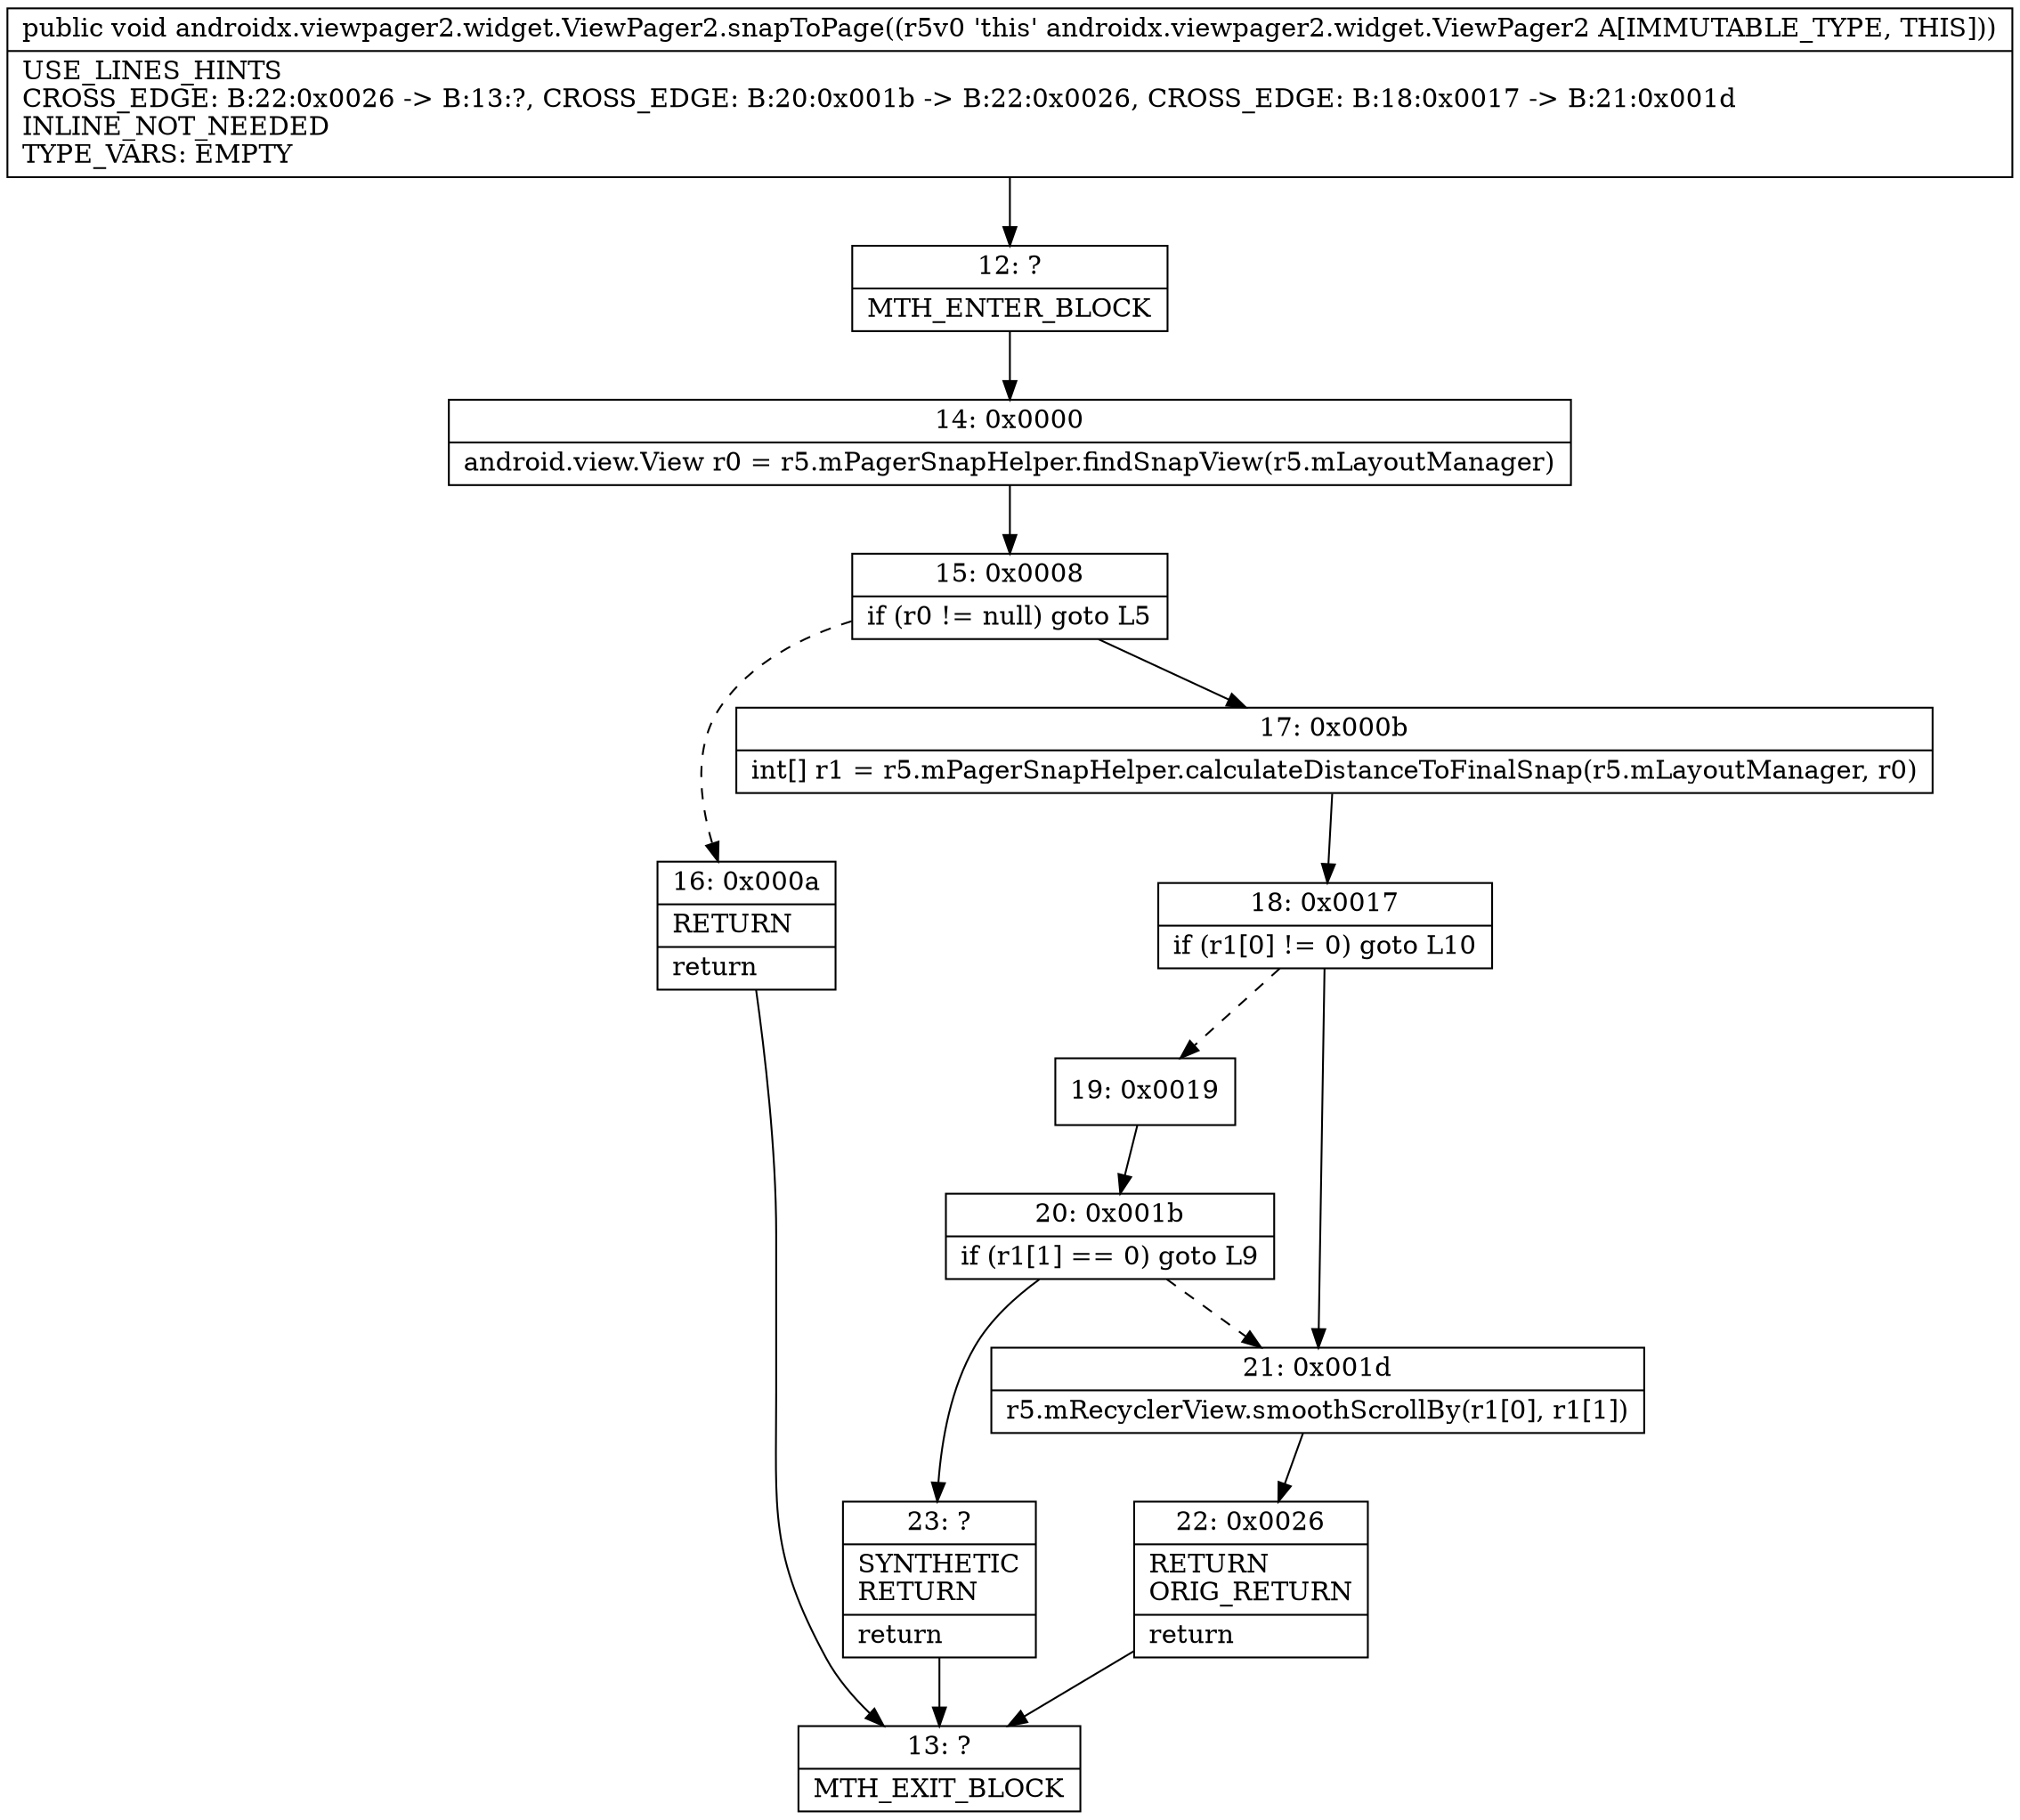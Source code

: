 digraph "CFG forandroidx.viewpager2.widget.ViewPager2.snapToPage()V" {
Node_12 [shape=record,label="{12\:\ ?|MTH_ENTER_BLOCK\l}"];
Node_14 [shape=record,label="{14\:\ 0x0000|android.view.View r0 = r5.mPagerSnapHelper.findSnapView(r5.mLayoutManager)\l}"];
Node_15 [shape=record,label="{15\:\ 0x0008|if (r0 != null) goto L5\l}"];
Node_16 [shape=record,label="{16\:\ 0x000a|RETURN\l|return\l}"];
Node_13 [shape=record,label="{13\:\ ?|MTH_EXIT_BLOCK\l}"];
Node_17 [shape=record,label="{17\:\ 0x000b|int[] r1 = r5.mPagerSnapHelper.calculateDistanceToFinalSnap(r5.mLayoutManager, r0)\l}"];
Node_18 [shape=record,label="{18\:\ 0x0017|if (r1[0] != 0) goto L10\l}"];
Node_19 [shape=record,label="{19\:\ 0x0019}"];
Node_20 [shape=record,label="{20\:\ 0x001b|if (r1[1] == 0) goto L9\l}"];
Node_23 [shape=record,label="{23\:\ ?|SYNTHETIC\lRETURN\l|return\l}"];
Node_21 [shape=record,label="{21\:\ 0x001d|r5.mRecyclerView.smoothScrollBy(r1[0], r1[1])\l}"];
Node_22 [shape=record,label="{22\:\ 0x0026|RETURN\lORIG_RETURN\l|return\l}"];
MethodNode[shape=record,label="{public void androidx.viewpager2.widget.ViewPager2.snapToPage((r5v0 'this' androidx.viewpager2.widget.ViewPager2 A[IMMUTABLE_TYPE, THIS]))  | USE_LINES_HINTS\lCROSS_EDGE: B:22:0x0026 \-\> B:13:?, CROSS_EDGE: B:20:0x001b \-\> B:22:0x0026, CROSS_EDGE: B:18:0x0017 \-\> B:21:0x001d\lINLINE_NOT_NEEDED\lTYPE_VARS: EMPTY\l}"];
MethodNode -> Node_12;Node_12 -> Node_14;
Node_14 -> Node_15;
Node_15 -> Node_16[style=dashed];
Node_15 -> Node_17;
Node_16 -> Node_13;
Node_17 -> Node_18;
Node_18 -> Node_19[style=dashed];
Node_18 -> Node_21;
Node_19 -> Node_20;
Node_20 -> Node_21[style=dashed];
Node_20 -> Node_23;
Node_23 -> Node_13;
Node_21 -> Node_22;
Node_22 -> Node_13;
}

